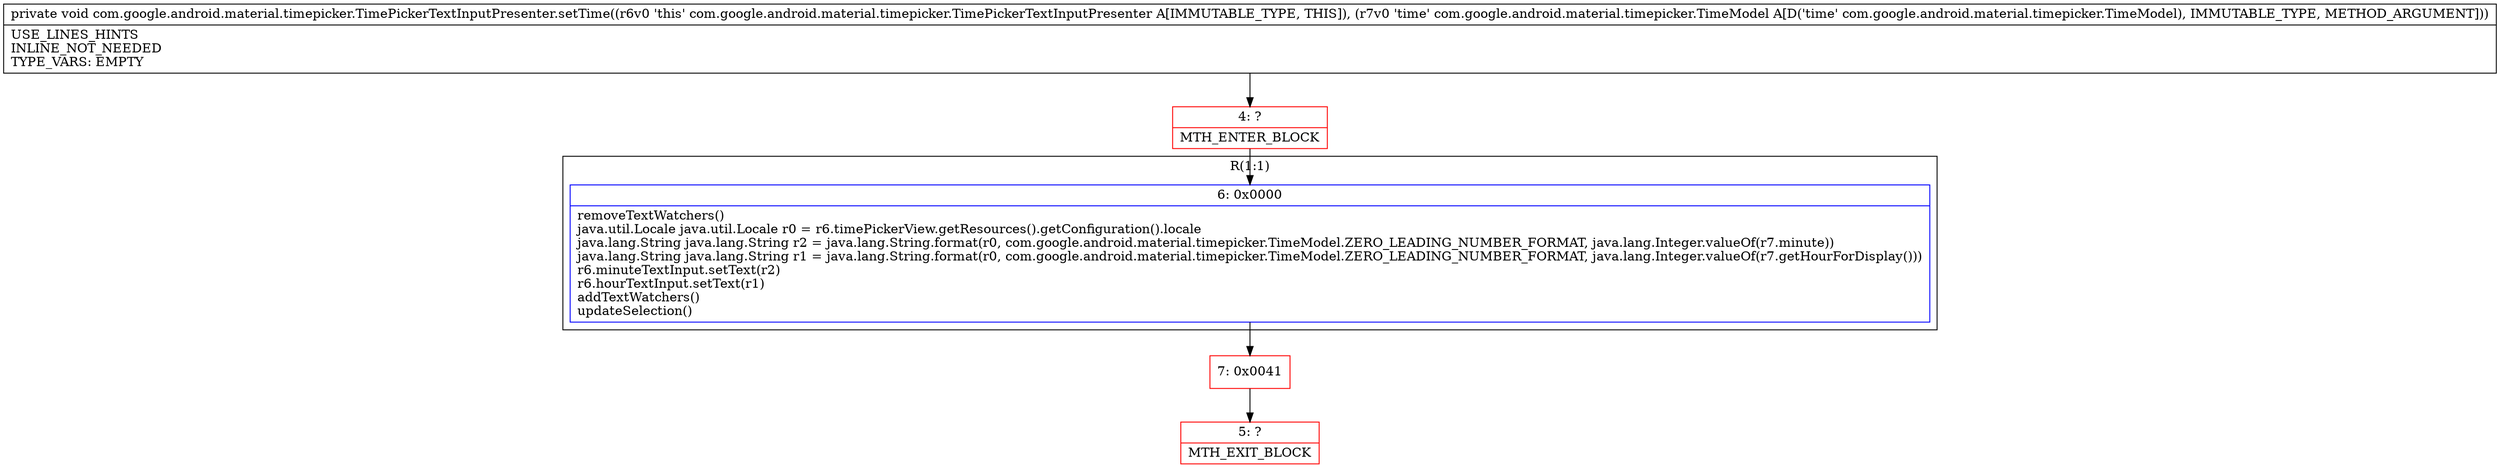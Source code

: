 digraph "CFG forcom.google.android.material.timepicker.TimePickerTextInputPresenter.setTime(Lcom\/google\/android\/material\/timepicker\/TimeModel;)V" {
subgraph cluster_Region_302088607 {
label = "R(1:1)";
node [shape=record,color=blue];
Node_6 [shape=record,label="{6\:\ 0x0000|removeTextWatchers()\ljava.util.Locale java.util.Locale r0 = r6.timePickerView.getResources().getConfiguration().locale\ljava.lang.String java.lang.String r2 = java.lang.String.format(r0, com.google.android.material.timepicker.TimeModel.ZERO_LEADING_NUMBER_FORMAT, java.lang.Integer.valueOf(r7.minute))\ljava.lang.String java.lang.String r1 = java.lang.String.format(r0, com.google.android.material.timepicker.TimeModel.ZERO_LEADING_NUMBER_FORMAT, java.lang.Integer.valueOf(r7.getHourForDisplay()))\lr6.minuteTextInput.setText(r2)\lr6.hourTextInput.setText(r1)\laddTextWatchers()\lupdateSelection()\l}"];
}
Node_4 [shape=record,color=red,label="{4\:\ ?|MTH_ENTER_BLOCK\l}"];
Node_7 [shape=record,color=red,label="{7\:\ 0x0041}"];
Node_5 [shape=record,color=red,label="{5\:\ ?|MTH_EXIT_BLOCK\l}"];
MethodNode[shape=record,label="{private void com.google.android.material.timepicker.TimePickerTextInputPresenter.setTime((r6v0 'this' com.google.android.material.timepicker.TimePickerTextInputPresenter A[IMMUTABLE_TYPE, THIS]), (r7v0 'time' com.google.android.material.timepicker.TimeModel A[D('time' com.google.android.material.timepicker.TimeModel), IMMUTABLE_TYPE, METHOD_ARGUMENT]))  | USE_LINES_HINTS\lINLINE_NOT_NEEDED\lTYPE_VARS: EMPTY\l}"];
MethodNode -> Node_4;Node_6 -> Node_7;
Node_4 -> Node_6;
Node_7 -> Node_5;
}

